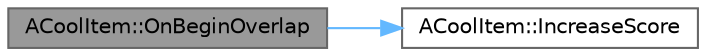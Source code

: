digraph "ACoolItem::OnBeginOverlap"
{
 // LATEX_PDF_SIZE
  bgcolor="transparent";
  edge [fontname=Helvetica,fontsize=10,labelfontname=Helvetica,labelfontsize=10];
  node [fontname=Helvetica,fontsize=10,shape=box,height=0.2,width=0.4];
  rankdir="LR";
  Node1 [id="Node000001",label="ACoolItem::OnBeginOverlap",height=0.2,width=0.4,color="gray40", fillcolor="grey60", style="filled", fontcolor="black",tooltip=" "];
  Node1 -> Node2 [id="edge1_Node000001_Node000002",color="steelblue1",style="solid",tooltip=" "];
  Node2 [id="Node000002",label="ACoolItem::IncreaseScore",height=0.2,width=0.4,color="grey40", fillcolor="white", style="filled",URL="$class_a_cool_item.html#a7b6a9c74adbdb3f3d1e371ec96604675",tooltip=" "];
}
